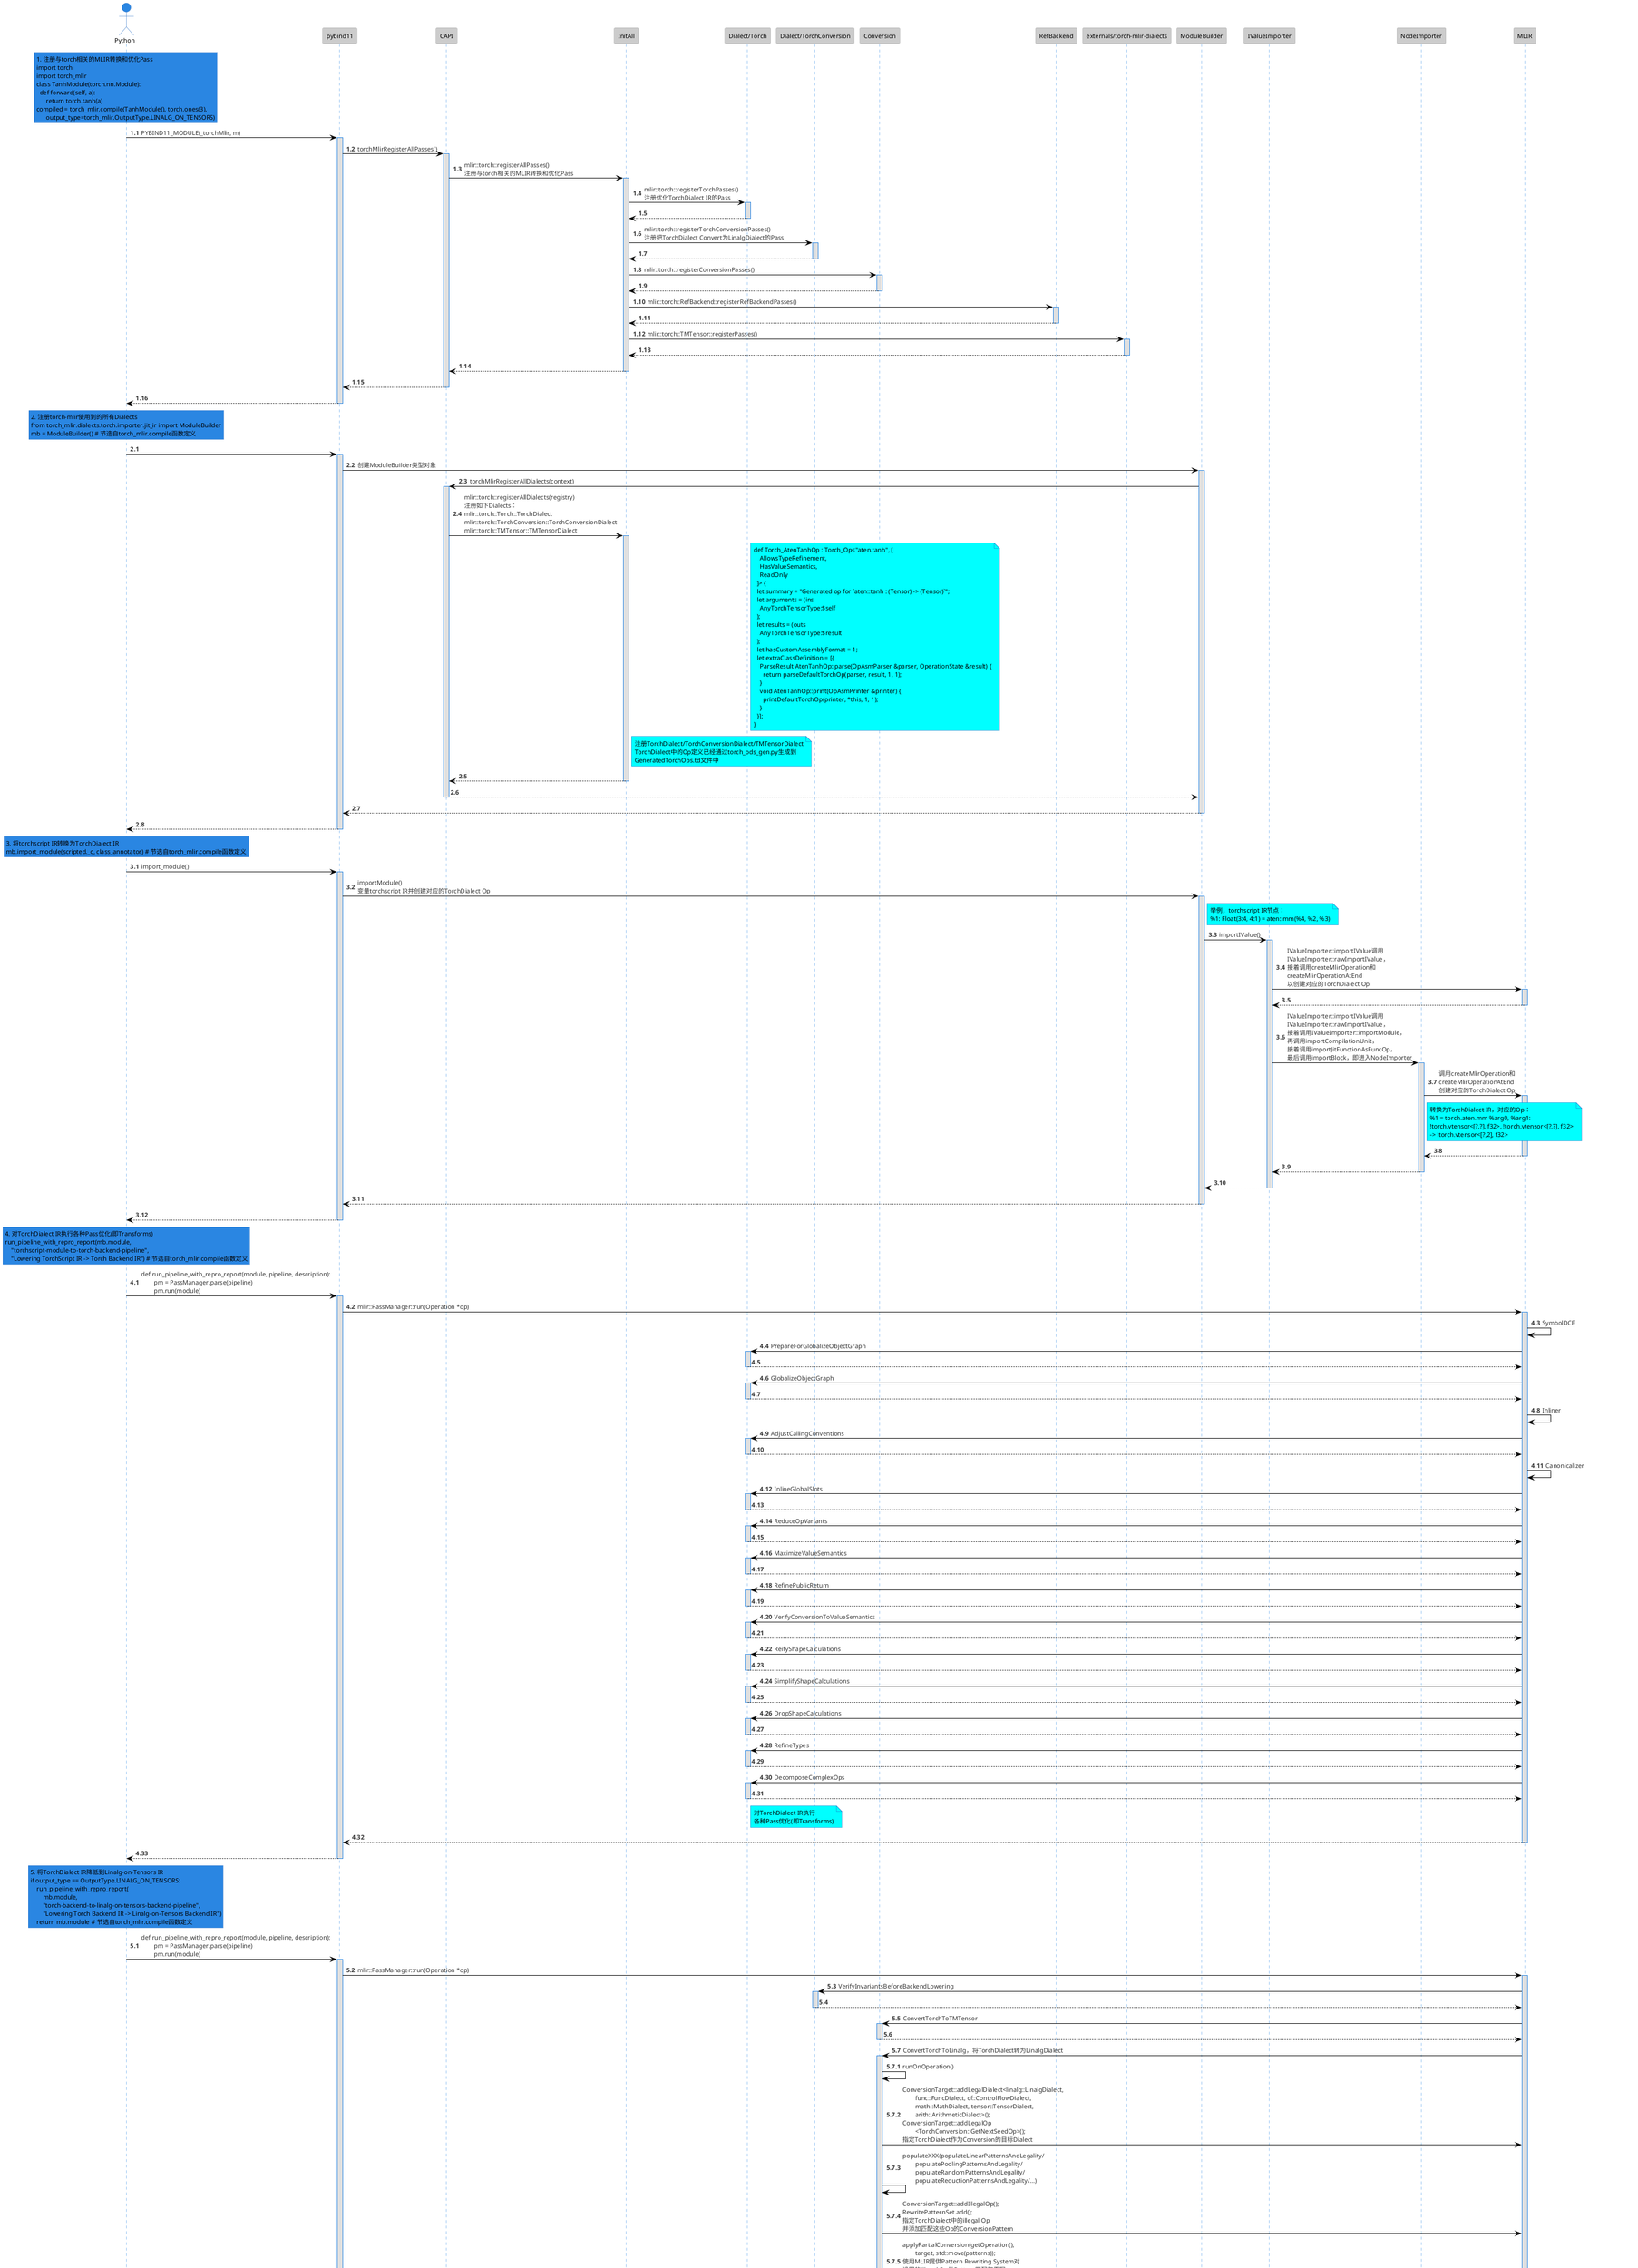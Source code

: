 @startuml torch_mlir_analysis
!theme reddress-lightblue

' title torch-mlir Sequence Diagram

actor Python as python
participant "pybind11" as pybind11
participant "CAPI" as capi
participant "InitAll" as init
participant "Dialect/Torch" as dialectTorch
participant "Dialect/TorchConversion" as dialectConversion
participant "Conversion" as conversion
participant "RefBackend" as backend
participant "externals/torch-mlir-dialects" as tmd
participant "ModuleBuilder" as builder
participant "IValueImporter" as ivImporter
participant "NodeImporter" as nodeImporter
participant "MLIR" as mlir
' https://github.com/llvm/torch-mlir/blob/main/python/torch_mlir/__init__.py#L122
' https://github.com/llvm/llvm-project/blob/main/mlir/lib/Bindings/Python/Pass.cpp#L58
rnote over python
  1. 注册与torch相关的MLIR转换和优化Pass
  import torch
  import torch_mlir
  class TanhModule(torch.nn.Module):
    def forward(self, a):
        return torch.tanh(a)
  compiled = torch_mlir.compile(TanhModule(), torch.ones(3),
        output_type=torch_mlir.OutputType.LINALG_ON_TENSORS)
endrnote

autonumber 1.1
python->pybind11:PYBIND11_MODULE(_torchMlir, m)
activate pybind11
pybind11->capi:torchMlirRegisterAllPasses()
activate capi
capi->init:mlir::torch::registerAllPasses()\n注册与torch相关的MLIR转换和优化Pass
activate init
init->dialectTorch:mlir::torch::registerTorchPasses()\n注册优化TorchDialect IR的Pass
activate dialectTorch
dialectTorch-->init
deactivate dialectTorch
init->dialectConversion:mlir::torch::registerTorchConversionPasses()\n注册把TorchDialect Convert为LinalgDialect的Pass
activate dialectConversion
dialectConversion-->init
deactivate dialectConversion
init->conversion:mlir::torch::registerConversionPasses()
activate conversion
conversion-->init
deactivate conversion
init->backend:mlir::torch::RefBackend::registerRefBackendPasses()
activate backend
backend-->init
deactivate backend
init->tmd:mlir::torch::TMTensor::registerPasses()
activate tmd
tmd-->init
deactivate tmd
init-->capi
deactivate init
capi-->pybind11
deactivate capi
pybind11-->python
deactivate pybind11

autonumber inc A
rnote over python
  2. 注册torch-mlir使用到的所有Dialects
  from torch_mlir.dialects.torch.importer.jit_ir import ModuleBuilder
  mb = ModuleBuilder() # 节选自torch_mlir.compile函数定义
endrnote

python->pybind11
activate pybind11
pybind11->builder:创建ModuleBuilder类型对象
activate builder
builder->capi:torchMlirRegisterAllDialects(context)
activate capi
capi->init:mlir::torch::registerAllDialects(registry)\n注册如下Dialects：\nmlir::torch::Torch::TorchDialect\nmlir::torch::TorchConversion::TorchConversionDialect\nmlir::torch::TMTensor::TMTensorDialect

note right of dialectTorch #aqua
def Torch_AtenTanhOp : Torch_Op<"aten.tanh", [
    AllowsTypeRefinement,
    HasValueSemantics,
    ReadOnly
  ]> {
  let summary = "Generated op for `aten::tanh : (Tensor) -> (Tensor)`";
  let arguments = (ins
    AnyTorchTensorType:$self
  );
  let results = (outs
    AnyTorchTensorType:$result
  );
  let hasCustomAssemblyFormat = 1;
  let extraClassDefinition = [{
    ParseResult AtenTanhOp::parse(OpAsmParser &parser, OperationState &result) {
      return parseDefaultTorchOp(parser, result, 1, 1);
    }
    void AtenTanhOp::print(OpAsmPrinter &printer) {
      printDefaultTorchOp(printer, *this, 1, 1);
    }
  }];
}
end note

activate init
note right of init #aqua
注册TorchDialect/TorchConversionDialect/TMTensorDialect
TorchDialect中的Op定义已经通过torch_ods_gen.py生成到
GeneratedTorchOps.td文件中
end note
init-->capi
deactivate init
capi-->builder
deactivate capi
builder-->pybind11
deactivate builder
pybind11-->python
deactivate pybind11

autonumber inc A
rnote over python
  3. 将torchscript IR转换为TorchDialect IR
  mb.import_module(scripted._c, class_annotator) # 节选自torch_mlir.compile函数定义
endrnote

python->pybind11:import_module()
activate pybind11
pybind11->builder:importModule()\n变量torchscript IR并创建对应的TorchDialect Op
activate builder

note right of builder #aqua
举例，torchscript IR节点：
%1: Float(3:4, 4:1) = aten::mm(%4, %2, %3)
end note

builder->ivImporter:importIValue()
activate ivImporter
ivImporter->mlir:IValueImporter::importIValue调用\nIValueImporter::rawImportIValue，\n接着调用createMlirOperation和\ncreateMlirOperationAtEnd\n以创建对应的TorchDialect Op
activate mlir
mlir-->ivImporter
deactivate mlir
ivImporter->nodeImporter:IValueImporter::importIValue调用\nIValueImporter::rawImportIValue，\n接着调用IValueImporter::importModule，\n再调用importCompilationUnit，\n接着调用importJitFunctionAsFuncOp，\n最后调用importBlock，即进入NodeImporter
activate nodeImporter
nodeImporter->mlir:调用createMlirOperation和\ncreateMlirOperationAtEnd\n创建对应的TorchDialect Op
activate mlir

note right of nodeImporter #aqua
转换为TorchDialect IR，对应的Op：
%1 = torch.aten.mm %arg0, %arg1:
!torch.vtensor<[?,?], f32>, !torch.vtensor<[?,?], f32>
-> !torch.vtensor<[?,2], f32> 
end note

mlir-->nodeImporter
deactivate mlir
nodeImporter-->ivImporter
deactivate nodeImporter
ivImporter-->builder
deactivate ivImporter
builder-->pybind11
deactivate builder
pybind11-->python
deactivate pybind11

rnote over python
  4. 对TorchDialect IR执行各种Pass优化(即Transforms)
  run_pipeline_with_repro_report(mb.module,
      "torchscript-module-to-torch-backend-pipeline",
      "Lowering TorchScript IR -> Torch Backend IR") # 节选自torch_mlir.compile函数定义
endrnote

autonumber inc A
python->pybind11: def run_pipeline_with_repro_report(module, pipeline, description):\n\tpm = PassManager.parse(pipeline)\n\tpm.run(module)
activate pybind11
pybind11->mlir:mlir::PassManager::run(Operation *op)
activate mlir
mlir->mlir:SymbolDCE
mlir->dialectTorch:PrepareForGlobalizeObjectGraph
activate dialectTorch
dialectTorch-->mlir
deactivate dialectTorch
mlir->dialectTorch:GlobalizeObjectGraph
activate dialectTorch
dialectTorch-->mlir
deactivate dialectTorch
mlir->mlir:Inliner
mlir->dialectTorch:AdjustCallingConventions
activate dialectTorch
dialectTorch-->mlir
deactivate dialectTorch
mlir->mlir:Canonicalizer
mlir->dialectTorch:InlineGlobalSlots
activate dialectTorch
dialectTorch-->mlir
deactivate dialectTorch
mlir->dialectTorch:ReduceOpVariants
activate dialectTorch
dialectTorch-->mlir
deactivate dialectTorch
mlir->dialectTorch:MaximizeValueSemantics
activate dialectTorch
dialectTorch-->mlir
deactivate dialectTorch
mlir->dialectTorch:RefinePublicReturn
activate dialectTorch
dialectTorch-->mlir
deactivate dialectTorch
mlir->dialectTorch:VerifyConversionToValueSemantics
activate dialectTorch
dialectTorch-->mlir
deactivate dialectTorch
mlir->dialectTorch:ReifyShapeCalculations
activate dialectTorch
dialectTorch-->mlir
deactivate dialectTorch
mlir->dialectTorch:SimplifyShapeCalculations
activate dialectTorch
dialectTorch-->mlir
deactivate dialectTorch
mlir->dialectTorch:DropShapeCalculations
activate dialectTorch
dialectTorch-->mlir
deactivate dialectTorch
mlir->dialectTorch:RefineTypes
activate dialectTorch
dialectTorch-->mlir
deactivate dialectTorch
mlir->dialectTorch:DecomposeComplexOps
activate dialectTorch
dialectTorch-->mlir
deactivate dialectTorch

note right of dialectTorch #aqua
对TorchDialect IR执行
各种Pass优化(即Transforms)
end note

mlir-->pybind11
deactivate mlir
pybind11-->python
deactivate pybind11


rnote over python
  5. 将TorchDialect IR降低到Linalg-on-Tensors IR
  if output_type == OutputType.LINALG_ON_TENSORS:
      run_pipeline_with_repro_report(
          mb.module,
          "torch-backend-to-linalg-on-tensors-backend-pipeline",
          "Lowering Torch Backend IR -> Linalg-on-Tensors Backend IR")
      return mb.module # 节选自torch_mlir.compile函数定义
endrnote

autonumber inc A
python->pybind11: def run_pipeline_with_repro_report(module, pipeline, description):\n\tpm = PassManager.parse(pipeline)\n\tpm.run(module)
activate pybind11
pybind11->mlir:mlir::PassManager::run(Operation *op)
activate mlir
mlir->dialectConversion:VerifyInvariantsBeforeBackendLowering
activate dialectConversion
dialectConversion-->mlir
deactivate dialectConversion
mlir->conversion:ConvertTorchToTMTensor
activate conversion
conversion-->mlir
deactivate conversion
mlir->conversion:ConvertTorchToLinalg，将TorchDialect转为LinalgDialect
activate conversion

' autonumber stop
autonumber 5.7.1
conversion->conversion:runOnOperation()
conversion->mlir:ConversionTarget::addLegalDialect<linalg::LinalgDialect, \n\tfunc::FuncDialect, cf::ControlFlowDialect, \n\tmath::MathDialect, tensor::TensorDialect,\n\tarith::ArithmeticDialect>();\nConversionTarget::addLegalOp\n\t<TorchConversion::GetNextSeedOp>();\n指定TorchDialect作为Conversion的目标Dialect
conversion->conversion:populateXXX(populateLinearPatternsAndLegality/\n\tpopulatePoolingPatternsAndLegality/\n\tpopulateRandomPatternsAndLegality/\n\tpopulateReductionPatternsAndLegality/...)
conversion->mlir:ConversionTarget::addIllegalOp();\nRewritePatternSet.add();\n指定TorchDialect中的illegal Op\n并添加匹配这些Op的ConversionPattern
conversion->mlir:applyPartialConversion(getOperation(),\n\ttarget, std::move(patterns));\n使用MLIR提供Pattern Rewriting System对\n设置的illegal Op做Pattern匹配和重写，\n完成部分lowering
mlir->conversion:ConvertAtenMmOp

note right of conversion #aqua
匹配到torch.aten.mm Op会被rewrite为Linalg中的MamulOp
%9 = linalg.matmul ins(%0, %1: tensor<?x?xf32>, tensor<?x?xf32>) outs(%8: tensor<?x?xf32>) -> tensor<?x?xf32>
end note

mlir->conversion:ConvertXXXOp(如：\n\tConvertAtenLinearOp/\n\tConvertAtenConvolutionOp/\n\tConvertAtenMaxPool2dOp/\n\tConvertAtenAvgPool2dOp/...)\n匹配TorchDialect中的其他illegal Op，\n并重写为Linalg中的Op

' autonumber resume
autonumber 5.8
conversion-->mlir
deactivate conversion
mlir->conversion:ConvertTorchToSCF
activate conversion
conversion-->mlir
deactivate conversion
mlir->conversion:ConvertTorchToStd
activate conversion
conversion-->mlir
deactivate conversion
mlir->mlir:mlir::memref::ExpandOps
mlir->mlir:Canonicalizer
mlir->mlir:mlir::memref::\nResolveShapedTypeResultDims
mlir->mlir:CSE
mlir->dialectConversion:FuncBackendTypeConversion
activate dialectConversion
dialectConversion-->mlir
deactivate dialectConversion
mlir->dialectConversion:FinalizingBackendTypeConversion
activate dialectConversion
dialectConversion-->mlir
deactivate dialectConversion
mlir->dialectConversion:VerifyLinalgOnTensorsBackendContractPass
activate dialectConversion
dialectConversion-->mlir
deactivate dialectConversion
mlir-->pybind11
deactivate mlir
pybind11-->python
deactivate pybind11
@enduml